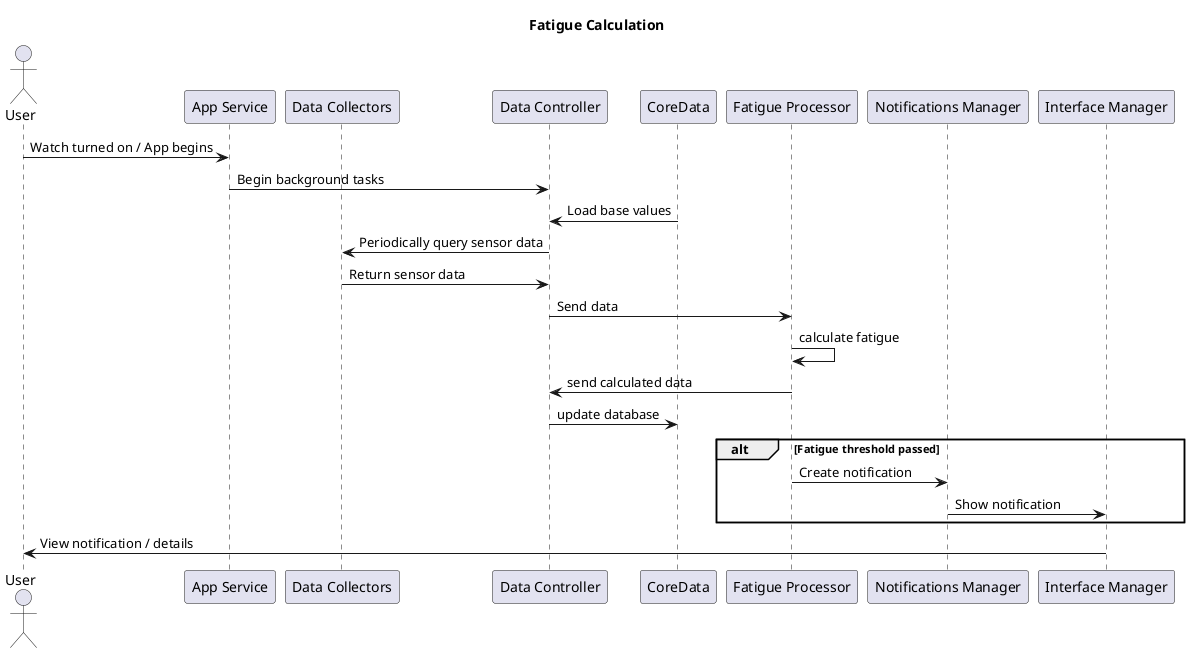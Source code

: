 @startuml
title Fatigue Calculation

Actor User
participant "App Service" as app
participant "Data Collectors" as sensors
participant "Data Controller" as data
participant "CoreData" as storage
participant "Fatigue Processor" as fatigue
participant "Notifications Manager" as notifications
participant "Interface Manager" as interface
User -> app : Watch turned on / App begins
app -> data :Begin background tasks
storage -> data: Load base values
data -> sensors: Periodically query sensor data
sensors -> data : Return sensor data
data -> fatigue: Send data
fatigue -> fatigue : calculate fatigue
fatigue -> data : send calculated data
data -> storage : update database
alt Fatigue threshold passed
    fatigue -> notifications : Create notification
    notifications -> interface : Show notification
end

interface -> User : View notification / details

@enduml